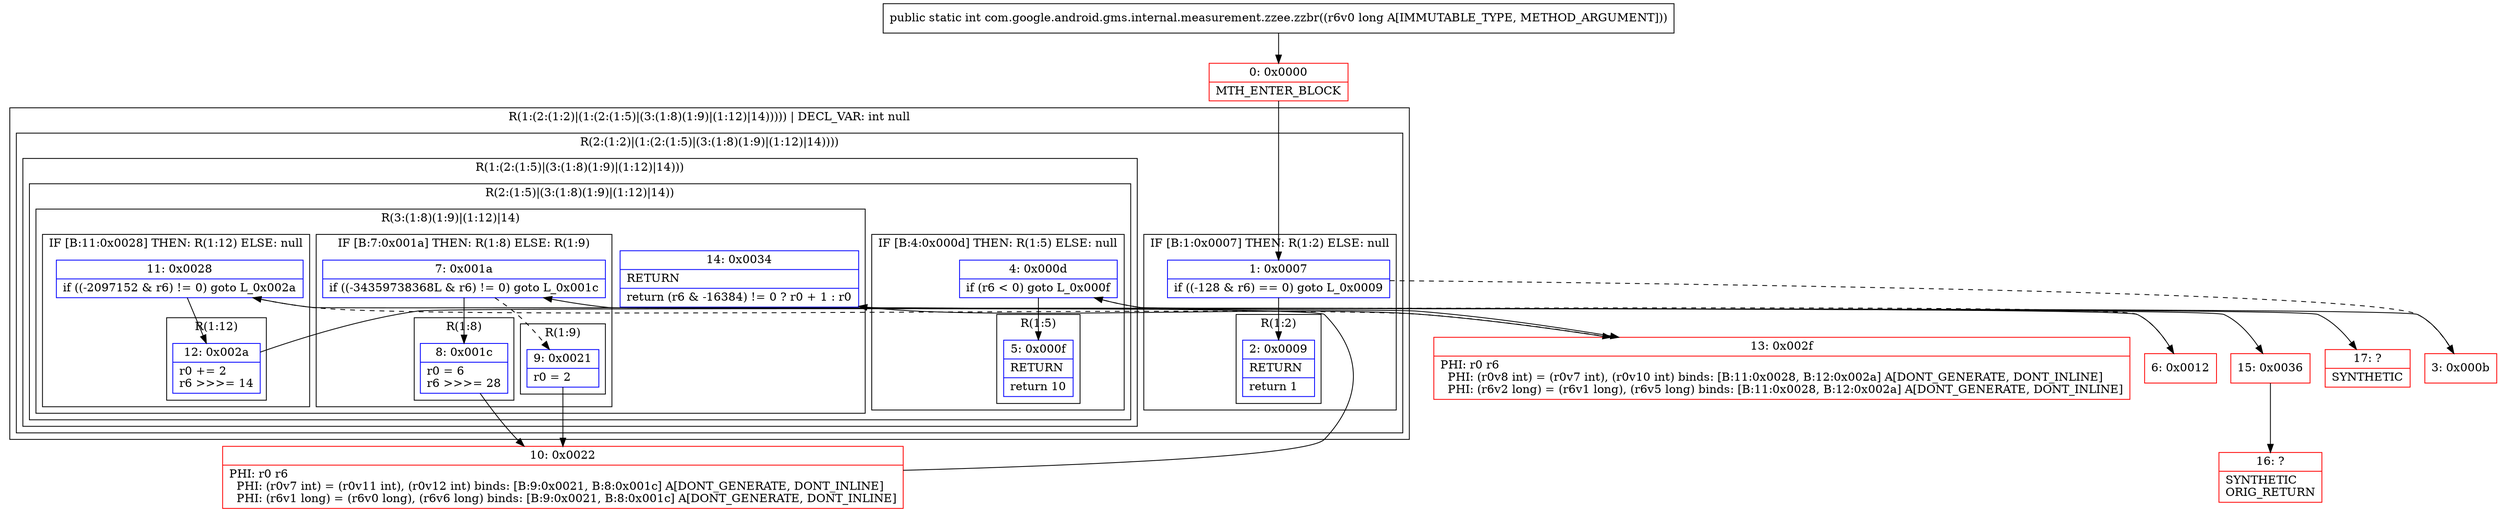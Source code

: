 digraph "CFG forcom.google.android.gms.internal.measurement.zzee.zzbr(J)I" {
subgraph cluster_Region_278930471 {
label = "R(1:(2:(1:2)|(1:(2:(1:5)|(3:(1:8)(1:9)|(1:12)|14))))) | DECL_VAR: int null\l";
node [shape=record,color=blue];
subgraph cluster_Region_1106588400 {
label = "R(2:(1:2)|(1:(2:(1:5)|(3:(1:8)(1:9)|(1:12)|14))))";
node [shape=record,color=blue];
subgraph cluster_IfRegion_1444599465 {
label = "IF [B:1:0x0007] THEN: R(1:2) ELSE: null";
node [shape=record,color=blue];
Node_1 [shape=record,label="{1\:\ 0x0007|if ((\-128 & r6) == 0) goto L_0x0009\l}"];
subgraph cluster_Region_1595619908 {
label = "R(1:2)";
node [shape=record,color=blue];
Node_2 [shape=record,label="{2\:\ 0x0009|RETURN\l|return 1\l}"];
}
}
subgraph cluster_Region_1309392028 {
label = "R(1:(2:(1:5)|(3:(1:8)(1:9)|(1:12)|14)))";
node [shape=record,color=blue];
subgraph cluster_Region_646014239 {
label = "R(2:(1:5)|(3:(1:8)(1:9)|(1:12)|14))";
node [shape=record,color=blue];
subgraph cluster_IfRegion_640565496 {
label = "IF [B:4:0x000d] THEN: R(1:5) ELSE: null";
node [shape=record,color=blue];
Node_4 [shape=record,label="{4\:\ 0x000d|if (r6 \< 0) goto L_0x000f\l}"];
subgraph cluster_Region_551651171 {
label = "R(1:5)";
node [shape=record,color=blue];
Node_5 [shape=record,label="{5\:\ 0x000f|RETURN\l|return 10\l}"];
}
}
subgraph cluster_Region_857546943 {
label = "R(3:(1:8)(1:9)|(1:12)|14)";
node [shape=record,color=blue];
subgraph cluster_IfRegion_504955486 {
label = "IF [B:7:0x001a] THEN: R(1:8) ELSE: R(1:9)";
node [shape=record,color=blue];
Node_7 [shape=record,label="{7\:\ 0x001a|if ((\-34359738368L & r6) != 0) goto L_0x001c\l}"];
subgraph cluster_Region_2129028934 {
label = "R(1:8)";
node [shape=record,color=blue];
Node_8 [shape=record,label="{8\:\ 0x001c|r0 = 6\lr6 \>\>\>= 28\l}"];
}
subgraph cluster_Region_1878791188 {
label = "R(1:9)";
node [shape=record,color=blue];
Node_9 [shape=record,label="{9\:\ 0x0021|r0 = 2\l}"];
}
}
subgraph cluster_IfRegion_1256499429 {
label = "IF [B:11:0x0028] THEN: R(1:12) ELSE: null";
node [shape=record,color=blue];
Node_11 [shape=record,label="{11\:\ 0x0028|if ((\-2097152 & r6) != 0) goto L_0x002a\l}"];
subgraph cluster_Region_220403565 {
label = "R(1:12)";
node [shape=record,color=blue];
Node_12 [shape=record,label="{12\:\ 0x002a|r0 += 2\lr6 \>\>\>= 14\l}"];
}
}
Node_14 [shape=record,label="{14\:\ 0x0034|RETURN\l|return (r6 & \-16384) != 0 ? r0 + 1 : r0\l}"];
}
}
}
}
}
Node_0 [shape=record,color=red,label="{0\:\ 0x0000|MTH_ENTER_BLOCK\l}"];
Node_3 [shape=record,color=red,label="{3\:\ 0x000b}"];
Node_6 [shape=record,color=red,label="{6\:\ 0x0012}"];
Node_10 [shape=record,color=red,label="{10\:\ 0x0022|PHI: r0 r6 \l  PHI: (r0v7 int) = (r0v11 int), (r0v12 int) binds: [B:9:0x0021, B:8:0x001c] A[DONT_GENERATE, DONT_INLINE]\l  PHI: (r6v1 long) = (r6v0 long), (r6v6 long) binds: [B:9:0x0021, B:8:0x001c] A[DONT_GENERATE, DONT_INLINE]\l}"];
Node_13 [shape=record,color=red,label="{13\:\ 0x002f|PHI: r0 r6 \l  PHI: (r0v8 int) = (r0v7 int), (r0v10 int) binds: [B:11:0x0028, B:12:0x002a] A[DONT_GENERATE, DONT_INLINE]\l  PHI: (r6v2 long) = (r6v1 long), (r6v5 long) binds: [B:11:0x0028, B:12:0x002a] A[DONT_GENERATE, DONT_INLINE]\l}"];
Node_15 [shape=record,color=red,label="{15\:\ 0x0036}"];
Node_16 [shape=record,color=red,label="{16\:\ ?|SYNTHETIC\lORIG_RETURN\l}"];
Node_17 [shape=record,color=red,label="{17\:\ ?|SYNTHETIC\l}"];
MethodNode[shape=record,label="{public static int com.google.android.gms.internal.measurement.zzee.zzbr((r6v0 long A[IMMUTABLE_TYPE, METHOD_ARGUMENT])) }"];
MethodNode -> Node_0;
Node_1 -> Node_2;
Node_1 -> Node_3[style=dashed];
Node_4 -> Node_5;
Node_4 -> Node_6[style=dashed];
Node_7 -> Node_8;
Node_7 -> Node_9[style=dashed];
Node_8 -> Node_10;
Node_9 -> Node_10;
Node_11 -> Node_12;
Node_11 -> Node_13[style=dashed];
Node_12 -> Node_13;
Node_14 -> Node_15;
Node_14 -> Node_17;
Node_0 -> Node_1;
Node_3 -> Node_4;
Node_6 -> Node_7;
Node_10 -> Node_11;
Node_13 -> Node_14;
Node_15 -> Node_16;
}

